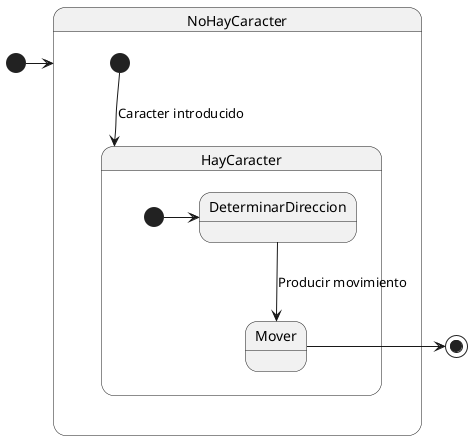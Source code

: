 @startuml Movement

[*] -right-> NoHayCaracter

state NoHayCaracter{
    [*] -down-> HayCaracter : Caracter introducido
}

state HayCaracter{
    [*] -right-> DeterminarDireccion
    DeterminarDireccion -down-> Mover : Producir movimiento
}
Mover -right-> [*]

@enduml

